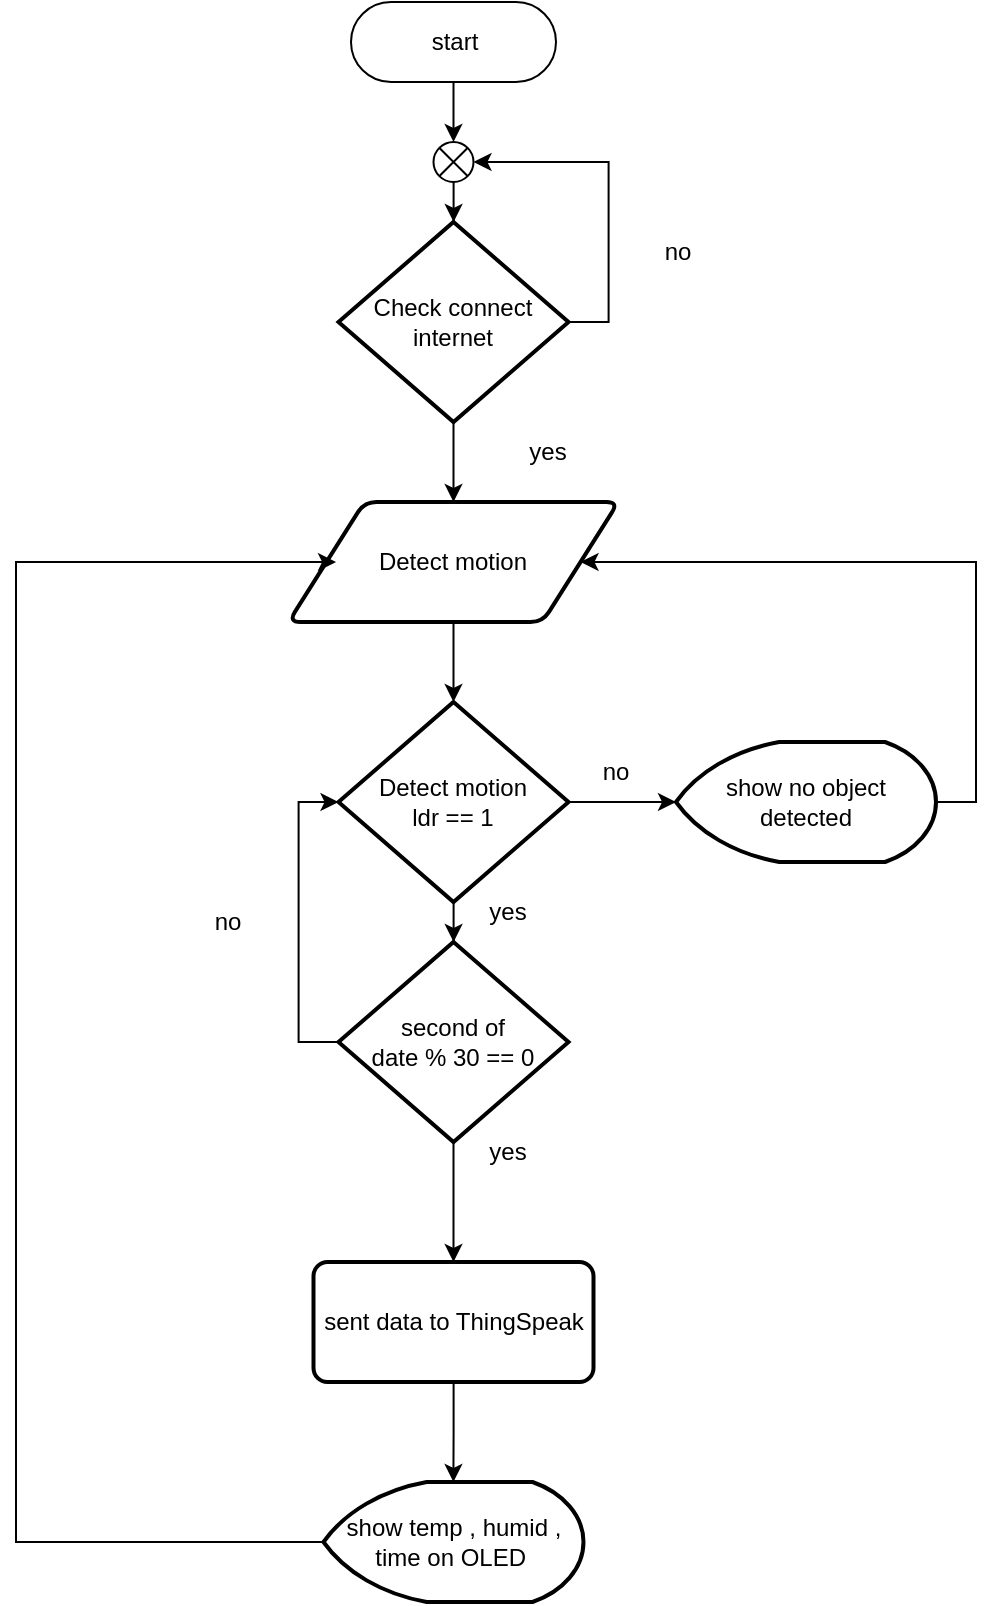 <mxfile version="21.0.6" type="device"><diagram name="Page-1" id="Rokp948aB1SZOY-Wmy61"><mxGraphModel dx="1071" dy="586" grid="1" gridSize="10" guides="1" tooltips="1" connect="1" arrows="1" fold="1" page="1" pageScale="1" pageWidth="850" pageHeight="1100" math="0" shadow="0"><root><mxCell id="0"/><mxCell id="1" parent="0"/><mxCell id="uy2TCmlh-eWAf4Gqnk1N-35" style="edgeStyle=orthogonalEdgeStyle;rounded=0;orthogonalLoop=1;jettySize=auto;html=1;entryX=0.5;entryY=0;entryDx=0;entryDy=0;entryPerimeter=0;" parent="1" source="uy2TCmlh-eWAf4Gqnk1N-2" target="uy2TCmlh-eWAf4Gqnk1N-34" edge="1"><mxGeometry relative="1" as="geometry"/></mxCell><mxCell id="uy2TCmlh-eWAf4Gqnk1N-2" value="start" style="html=1;dashed=0;whiteSpace=wrap;shape=mxgraph.dfd.start" parent="1" vertex="1"><mxGeometry x="397.5" y="90" width="102.5" height="40" as="geometry"/></mxCell><mxCell id="uy2TCmlh-eWAf4Gqnk1N-18" style="edgeStyle=orthogonalEdgeStyle;rounded=0;orthogonalLoop=1;jettySize=auto;html=1;" parent="1" source="uy2TCmlh-eWAf4Gqnk1N-8" target="uy2TCmlh-eWAf4Gqnk1N-12" edge="1"><mxGeometry relative="1" as="geometry"/></mxCell><mxCell id="uy2TCmlh-eWAf4Gqnk1N-8" value="sent data to ThingSpeak" style="rounded=1;whiteSpace=wrap;html=1;absoluteArcSize=1;arcSize=14;strokeWidth=2;" parent="1" vertex="1"><mxGeometry x="378.75" y="720" width="140" height="60" as="geometry"/></mxCell><mxCell id="uy2TCmlh-eWAf4Gqnk1N-15" style="edgeStyle=orthogonalEdgeStyle;rounded=0;orthogonalLoop=1;jettySize=auto;html=1;" parent="1" source="uy2TCmlh-eWAf4Gqnk1N-9" target="uy2TCmlh-eWAf4Gqnk1N-11" edge="1"><mxGeometry relative="1" as="geometry"/></mxCell><mxCell id="uy2TCmlh-eWAf4Gqnk1N-9" value="Detect motion" style="shape=parallelogram;html=1;strokeWidth=2;perimeter=parallelogramPerimeter;whiteSpace=wrap;rounded=1;arcSize=12;size=0.23;" parent="1" vertex="1"><mxGeometry x="366.25" y="340" width="165" height="60" as="geometry"/></mxCell><mxCell id="uy2TCmlh-eWAf4Gqnk1N-14" style="edgeStyle=orthogonalEdgeStyle;rounded=0;orthogonalLoop=1;jettySize=auto;html=1;" parent="1" source="uy2TCmlh-eWAf4Gqnk1N-10" target="uy2TCmlh-eWAf4Gqnk1N-9" edge="1"><mxGeometry relative="1" as="geometry"/></mxCell><mxCell id="uy2TCmlh-eWAf4Gqnk1N-33" style="edgeStyle=orthogonalEdgeStyle;rounded=0;orthogonalLoop=1;jettySize=auto;html=1;exitX=1;exitY=0.5;exitDx=0;exitDy=0;exitPerimeter=0;entryX=1;entryY=0.5;entryDx=0;entryDy=0;entryPerimeter=0;" parent="1" source="uy2TCmlh-eWAf4Gqnk1N-10" target="uy2TCmlh-eWAf4Gqnk1N-34" edge="1"><mxGeometry relative="1" as="geometry"><mxPoint x="490" y="180" as="targetPoint"/></mxGeometry></mxCell><mxCell id="uy2TCmlh-eWAf4Gqnk1N-10" value="Check connect internet" style="strokeWidth=2;html=1;shape=mxgraph.flowchart.decision;whiteSpace=wrap;" parent="1" vertex="1"><mxGeometry x="391.25" y="200" width="115" height="100" as="geometry"/></mxCell><mxCell id="Xe6QmwiFEH7O_5dBRNzv-2" value="" style="edgeStyle=orthogonalEdgeStyle;rounded=0;orthogonalLoop=1;jettySize=auto;html=1;" edge="1" parent="1" source="uy2TCmlh-eWAf4Gqnk1N-11" target="Xe6QmwiFEH7O_5dBRNzv-1"><mxGeometry relative="1" as="geometry"/></mxCell><mxCell id="Xe6QmwiFEH7O_5dBRNzv-9" style="edgeStyle=orthogonalEdgeStyle;rounded=0;orthogonalLoop=1;jettySize=auto;html=1;entryX=0;entryY=0.5;entryDx=0;entryDy=0;entryPerimeter=0;" edge="1" parent="1" source="uy2TCmlh-eWAf4Gqnk1N-11" target="Xe6QmwiFEH7O_5dBRNzv-8"><mxGeometry relative="1" as="geometry"/></mxCell><mxCell id="uy2TCmlh-eWAf4Gqnk1N-11" value="Detect motion&lt;br&gt;ldr == 1" style="strokeWidth=2;html=1;shape=mxgraph.flowchart.decision;whiteSpace=wrap;" parent="1" vertex="1"><mxGeometry x="391.25" y="440" width="115" height="100" as="geometry"/></mxCell><mxCell id="uy2TCmlh-eWAf4Gqnk1N-12" value="show temp , humid , time on OLED&amp;nbsp;" style="strokeWidth=2;html=1;shape=mxgraph.flowchart.display;whiteSpace=wrap;" parent="1" vertex="1"><mxGeometry x="383.74" y="830" width="130" height="60" as="geometry"/></mxCell><mxCell id="uy2TCmlh-eWAf4Gqnk1N-25" style="edgeStyle=orthogonalEdgeStyle;rounded=0;orthogonalLoop=1;jettySize=auto;html=1;entryX=0.144;entryY=0.5;entryDx=0;entryDy=0;entryPerimeter=0;exitX=0;exitY=0.5;exitDx=0;exitDy=0;exitPerimeter=0;" parent="1" target="uy2TCmlh-eWAf4Gqnk1N-9" edge="1" source="uy2TCmlh-eWAf4Gqnk1N-12"><mxGeometry relative="1" as="geometry"><mxPoint x="371.87" y="970.0" as="sourcePoint"/><Array as="points"><mxPoint x="230" y="860"/><mxPoint x="230" y="370"/></Array></mxGeometry></mxCell><mxCell id="uy2TCmlh-eWAf4Gqnk1N-31" value="yes" style="text;html=1;strokeColor=none;fillColor=none;align=center;verticalAlign=middle;whiteSpace=wrap;rounded=0;" parent="1" vertex="1"><mxGeometry x="446.25" y="530" width="60" height="30" as="geometry"/></mxCell><mxCell id="uy2TCmlh-eWAf4Gqnk1N-32" value="no" style="text;html=1;strokeColor=none;fillColor=none;align=center;verticalAlign=middle;whiteSpace=wrap;rounded=0;" parent="1" vertex="1"><mxGeometry x="500" y="460" width="60" height="30" as="geometry"/></mxCell><mxCell id="uy2TCmlh-eWAf4Gqnk1N-36" style="edgeStyle=orthogonalEdgeStyle;rounded=0;orthogonalLoop=1;jettySize=auto;html=1;" parent="1" source="uy2TCmlh-eWAf4Gqnk1N-34" target="uy2TCmlh-eWAf4Gqnk1N-10" edge="1"><mxGeometry relative="1" as="geometry"/></mxCell><mxCell id="uy2TCmlh-eWAf4Gqnk1N-34" value="" style="verticalLabelPosition=bottom;verticalAlign=top;html=1;shape=mxgraph.flowchart.or;" parent="1" vertex="1"><mxGeometry x="438.75" y="160" width="20" height="20" as="geometry"/></mxCell><mxCell id="uy2TCmlh-eWAf4Gqnk1N-37" value="no" style="text;html=1;strokeColor=none;fillColor=none;align=center;verticalAlign=middle;whiteSpace=wrap;rounded=0;" parent="1" vertex="1"><mxGeometry x="531.25" y="200" width="60" height="30" as="geometry"/></mxCell><mxCell id="uy2TCmlh-eWAf4Gqnk1N-38" value="yes" style="text;html=1;strokeColor=none;fillColor=none;align=center;verticalAlign=middle;whiteSpace=wrap;rounded=0;" parent="1" vertex="1"><mxGeometry x="465.63" y="300" width="60" height="30" as="geometry"/></mxCell><mxCell id="Xe6QmwiFEH7O_5dBRNzv-3" value="" style="edgeStyle=orthogonalEdgeStyle;rounded=0;orthogonalLoop=1;jettySize=auto;html=1;" edge="1" parent="1" source="Xe6QmwiFEH7O_5dBRNzv-1" target="uy2TCmlh-eWAf4Gqnk1N-8"><mxGeometry relative="1" as="geometry"/></mxCell><mxCell id="Xe6QmwiFEH7O_5dBRNzv-6" style="edgeStyle=orthogonalEdgeStyle;rounded=0;orthogonalLoop=1;jettySize=auto;html=1;entryX=0;entryY=0.5;entryDx=0;entryDy=0;entryPerimeter=0;exitX=0;exitY=0.5;exitDx=0;exitDy=0;exitPerimeter=0;" edge="1" parent="1" source="Xe6QmwiFEH7O_5dBRNzv-1" target="uy2TCmlh-eWAf4Gqnk1N-11"><mxGeometry relative="1" as="geometry"/></mxCell><mxCell id="Xe6QmwiFEH7O_5dBRNzv-1" value="second of &lt;br&gt;date % 30 == 0" style="strokeWidth=2;html=1;shape=mxgraph.flowchart.decision;whiteSpace=wrap;" vertex="1" parent="1"><mxGeometry x="391.25" y="560" width="115" height="100" as="geometry"/></mxCell><mxCell id="Xe6QmwiFEH7O_5dBRNzv-5" value="yes" style="text;html=1;strokeColor=none;fillColor=none;align=center;verticalAlign=middle;whiteSpace=wrap;rounded=0;" vertex="1" parent="1"><mxGeometry x="446.25" y="650" width="60" height="30" as="geometry"/></mxCell><mxCell id="Xe6QmwiFEH7O_5dBRNzv-7" value="no" style="text;html=1;strokeColor=none;fillColor=none;align=center;verticalAlign=middle;whiteSpace=wrap;rounded=0;" vertex="1" parent="1"><mxGeometry x="306.25" y="535" width="60" height="30" as="geometry"/></mxCell><mxCell id="Xe6QmwiFEH7O_5dBRNzv-12" style="edgeStyle=orthogonalEdgeStyle;rounded=0;orthogonalLoop=1;jettySize=auto;html=1;exitX=1;exitY=0.5;exitDx=0;exitDy=0;exitPerimeter=0;entryX=1;entryY=0.5;entryDx=0;entryDy=0;" edge="1" parent="1" source="Xe6QmwiFEH7O_5dBRNzv-8" target="uy2TCmlh-eWAf4Gqnk1N-9"><mxGeometry relative="1" as="geometry"><mxPoint x="710" y="380" as="targetPoint"/><Array as="points"><mxPoint x="710" y="490"/><mxPoint x="710" y="370"/></Array></mxGeometry></mxCell><mxCell id="Xe6QmwiFEH7O_5dBRNzv-8" value="show&amp;nbsp;no object detected" style="strokeWidth=2;html=1;shape=mxgraph.flowchart.display;whiteSpace=wrap;" vertex="1" parent="1"><mxGeometry x="560" y="460" width="130" height="60" as="geometry"/></mxCell></root></mxGraphModel></diagram></mxfile>